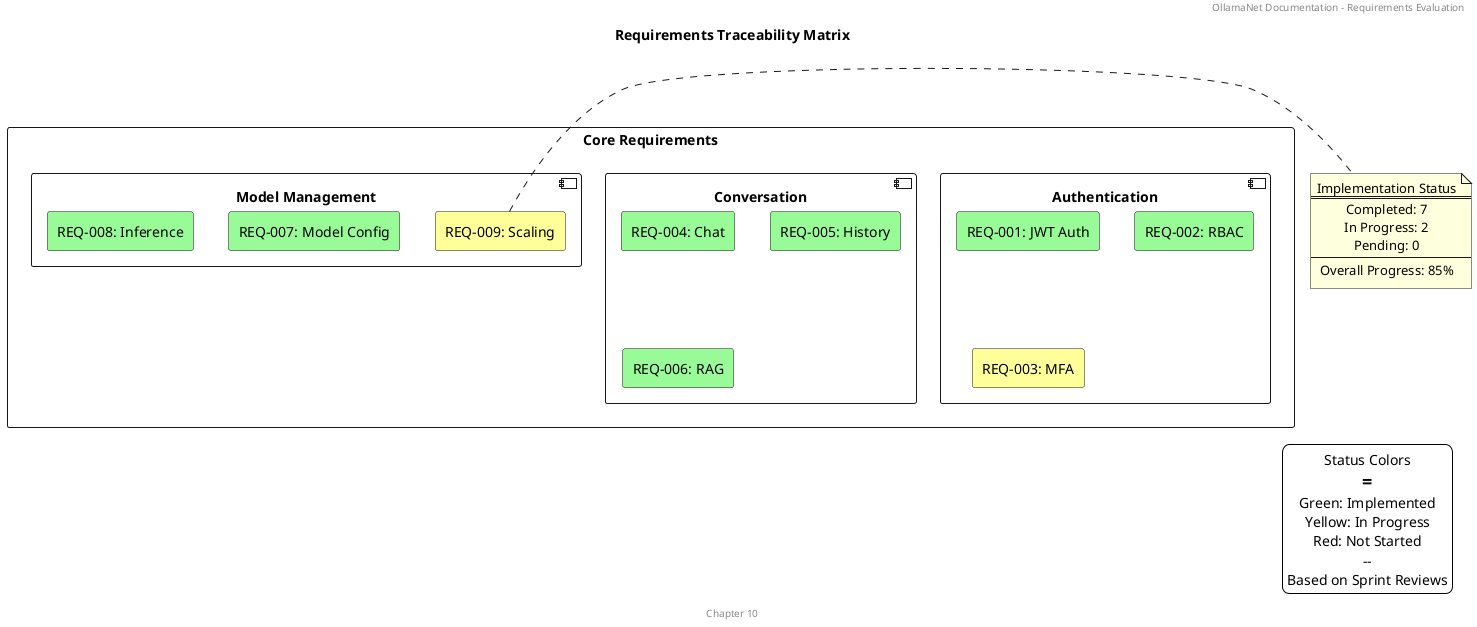@startuml requirements_traceability_diagram

title Requirements Traceability Matrix

header OllamaNet Documentation - Requirements Evaluation
footer Chapter 10

skinparam backgroundColor white
skinparam defaultTextAlignment center

rectangle "Core Requirements" {
    component "Authentication" {
        rectangle "REQ-001: JWT Auth" as r1 #98FB98
        rectangle "REQ-002: RBAC" as r2 #98FB98
        rectangle "REQ-003: MFA" as r3 #FFFF99
    }

    component "Conversation" {
        rectangle "REQ-004: Chat" as r4 #98FB98
        rectangle "REQ-005: History" as r5 #98FB98
        rectangle "REQ-006: RAG" as r6 #98FB98
    }

    component "Model Management" {
        rectangle "REQ-007: Model Config" as r7 #98FB98
        rectangle "REQ-008: Inference" as r8 #98FB98
        rectangle "REQ-009: Scaling" as r9 #FFFF99
    }
}

note right of r9
  Implementation Status
  ==
  Completed: 7
  In Progress: 2
  Pending: 0
  --
  Overall Progress: 85%
end note

legend right
  Status Colors
  ==
  Green: Implemented
  Yellow: In Progress
  Red: Not Started
  --
  Based on Sprint Reviews
end legend

@enduml
